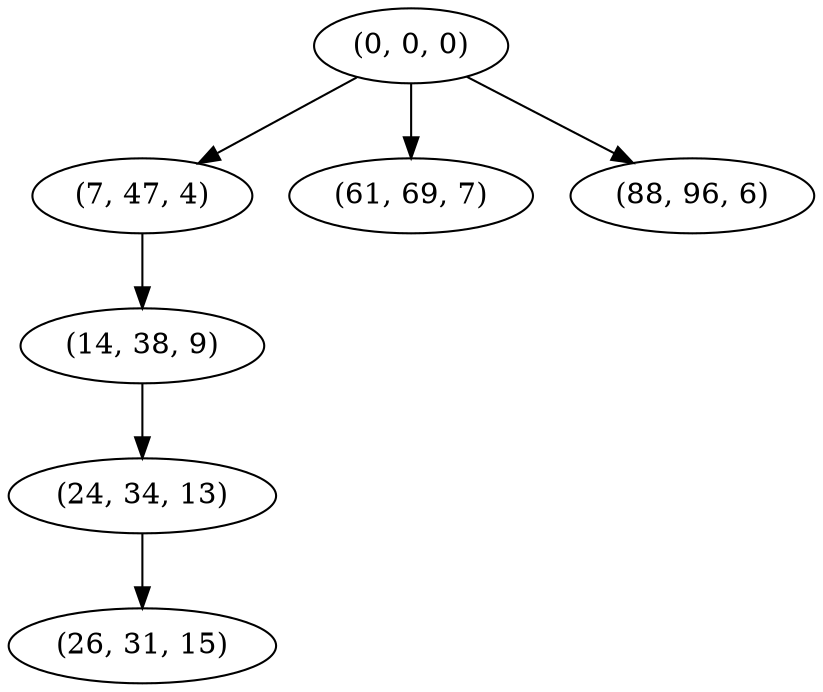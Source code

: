 digraph tree {
    "(0, 0, 0)";
    "(7, 47, 4)";
    "(14, 38, 9)";
    "(24, 34, 13)";
    "(26, 31, 15)";
    "(61, 69, 7)";
    "(88, 96, 6)";
    "(0, 0, 0)" -> "(7, 47, 4)";
    "(0, 0, 0)" -> "(61, 69, 7)";
    "(0, 0, 0)" -> "(88, 96, 6)";
    "(7, 47, 4)" -> "(14, 38, 9)";
    "(14, 38, 9)" -> "(24, 34, 13)";
    "(24, 34, 13)" -> "(26, 31, 15)";
}
